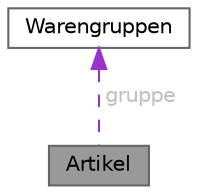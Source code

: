 digraph "Artikel"
{
 // INTERACTIVE_SVG=YES
 // LATEX_PDF_SIZE
  bgcolor="transparent";
  edge [fontname=Helvetica,fontsize=10,labelfontname=Helvetica,labelfontsize=10];
  node [fontname=Helvetica,fontsize=10,shape=box,height=0.2,width=0.4];
  Node1 [id="Node000001",label="Artikel",height=0.2,width=0.4,color="gray40", fillcolor="grey60", style="filled", fontcolor="black",tooltip="Die Klasse \"Artikel\" repraesentiert einen Artikel mit verschiedenen Eigenschaften."];
  Node2 -> Node1 [id="edge2_Node000001_Node000002",dir="back",color="darkorchid3",style="dashed",tooltip=" ",label=" gruppe",fontcolor="grey" ];
  Node2 [id="Node000002",label="Warengruppen",height=0.2,width=0.4,color="gray40", fillcolor="white", style="filled",URL="$classWarengruppen.html",tooltip=" "];
}

